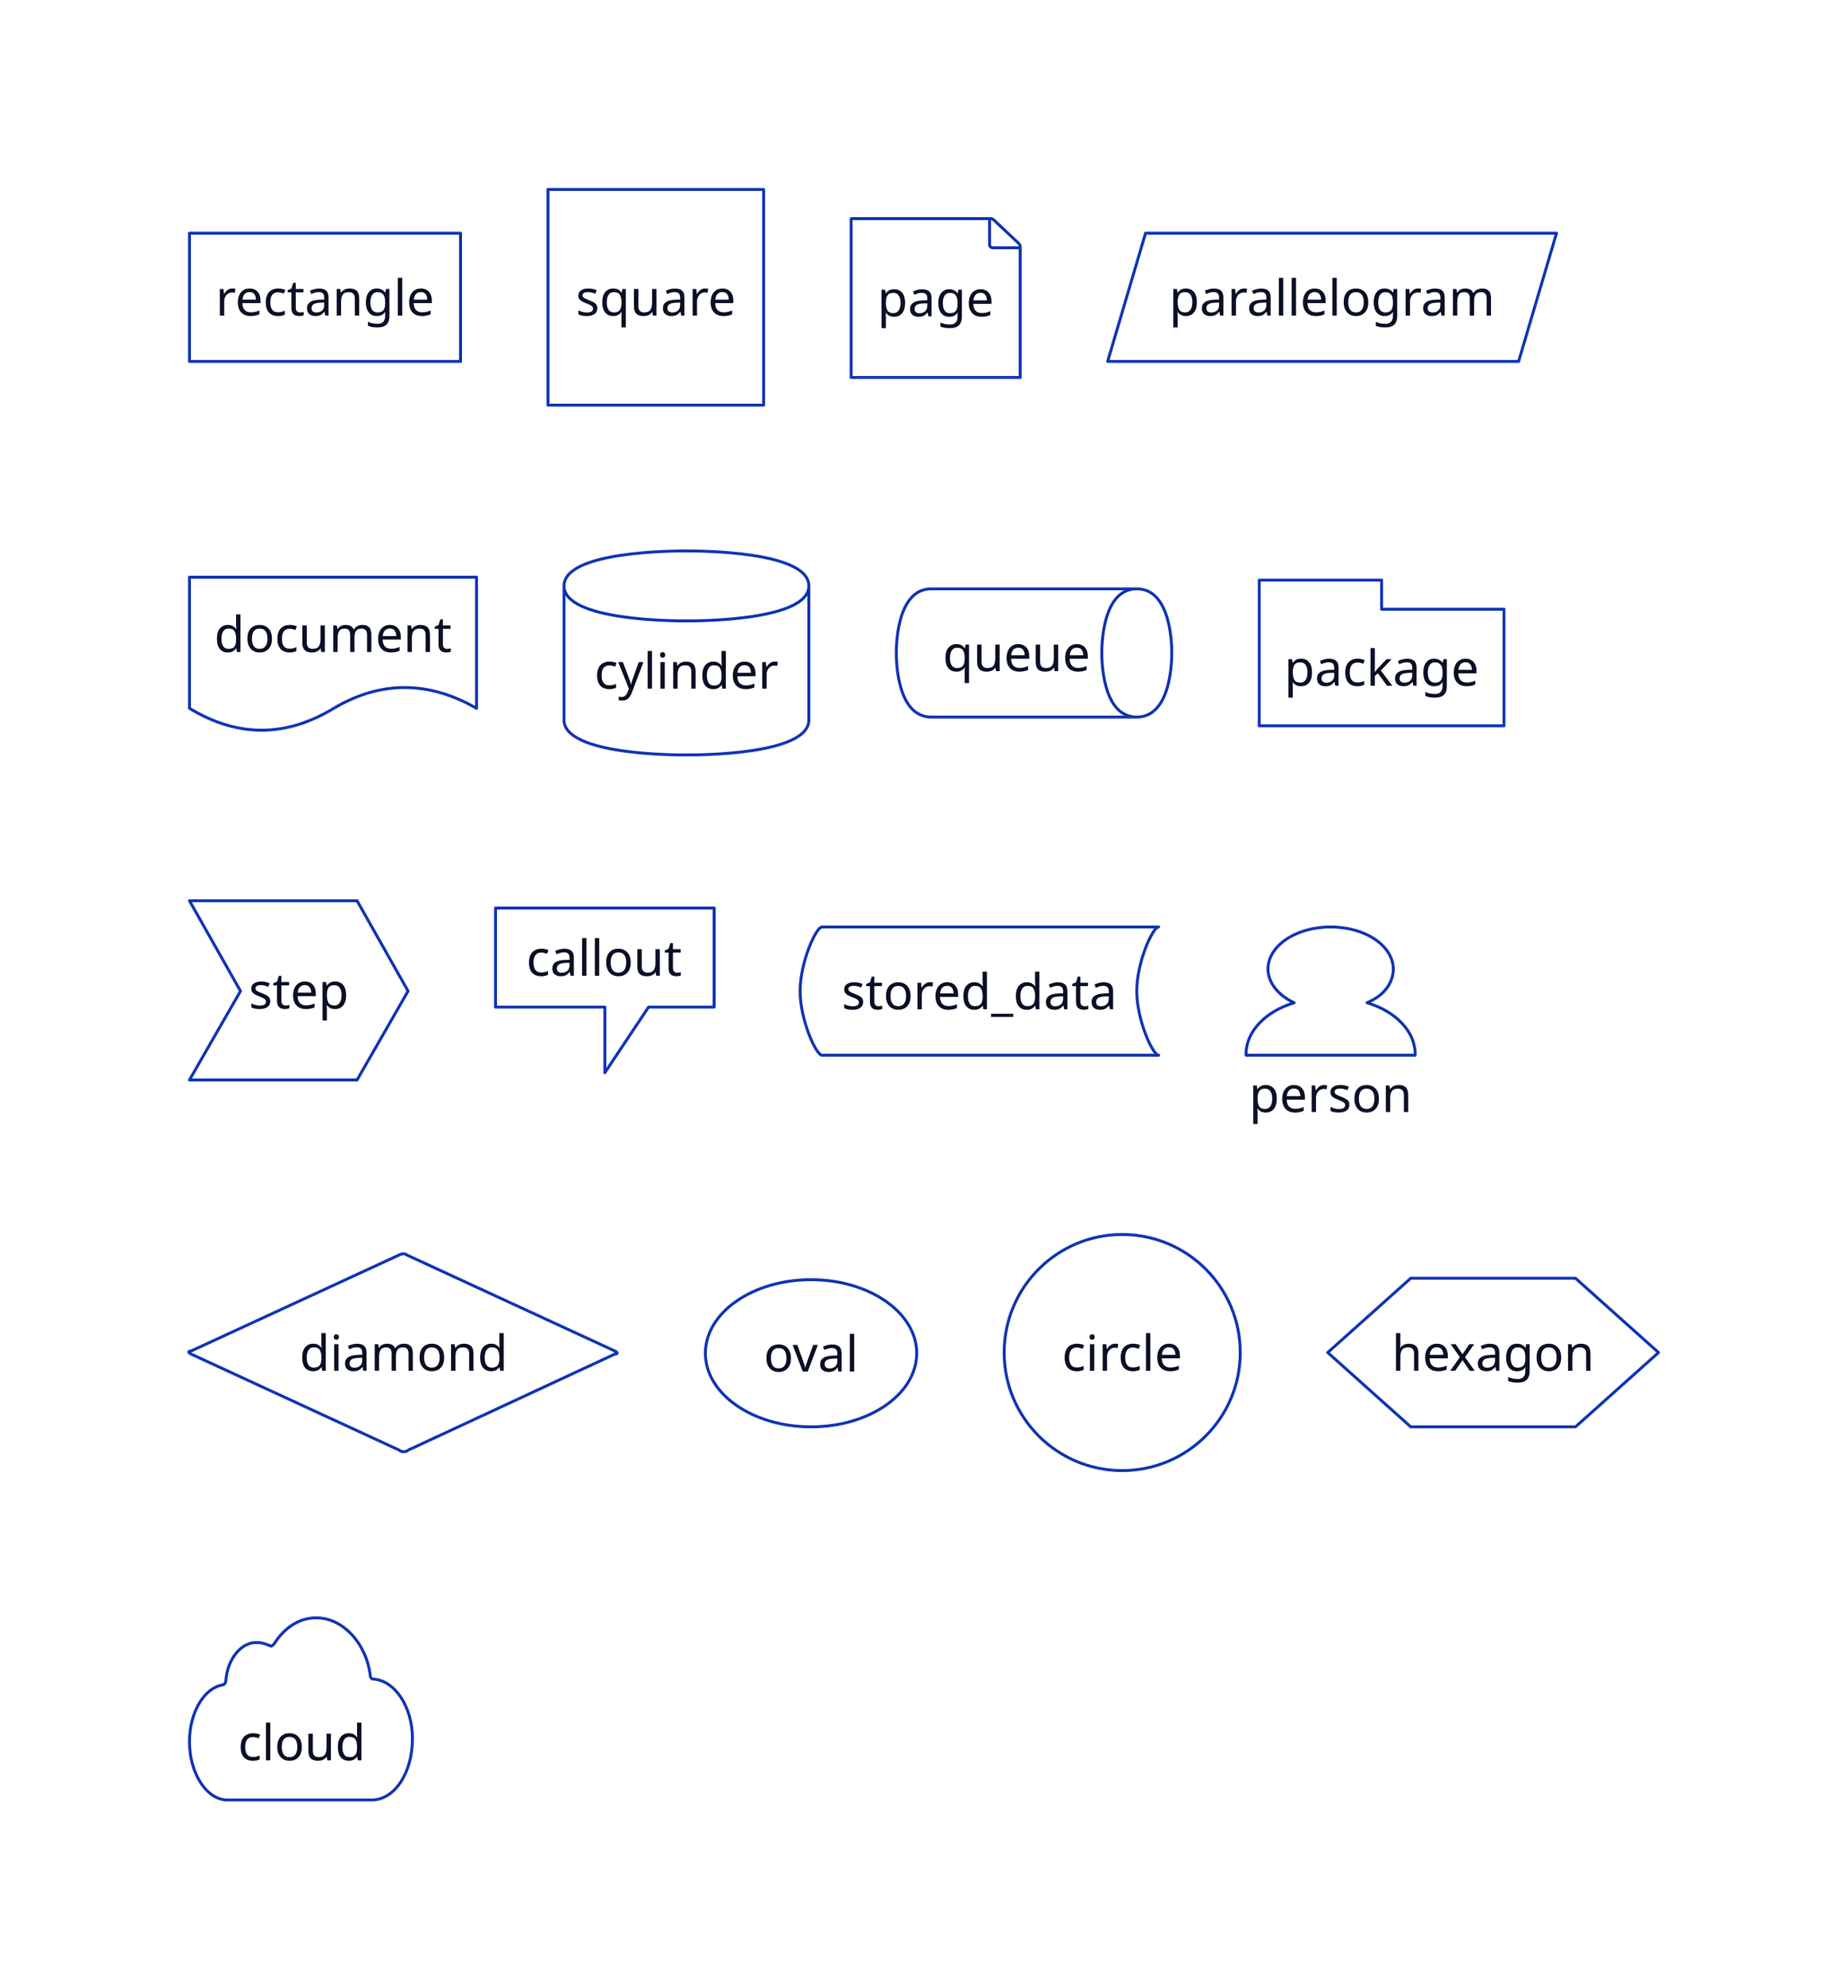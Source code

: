 # Shape catalog of standard shapes

classes: {
  hidden: {
    label: ""
    style.fill: transparent
    style.stroke-width: 0
  }
}

style.fill: transparent

grid-rows: 5

one: {
  class: hidden
  rectangle.shape: rectangle
  square.shape: square
  page.shape: page
  parallelogram.shape: parallelogram

  # Color fixups to ensure all shapes have white fill
  # TODO change this to use globs when implemented
  rectangle.style.fill: white
  square.style.fill: white
  page.style.fill: white
  parallelogram.style.fill: white

  rectangle.style.font-size: 34
  square.style.font-size: 34
  page.style.font-size: 34
  parallelogram.style.font-size: 34
}

two: {
  class: hidden
  document.shape: document
  cylinder.shape: cylinder
  queue.shape: queue
  package.shape: package

  document.style.fill: white
  cylinder.style.fill: white
  queue.style.fill: white
  package.style.fill: white

  document.style.font-size: 34
  cylinder.style.font-size: 34
  queue.style.font-size: 34
  package.style.font-size: 34
}

three: {
  class: hidden
  step.shape: step
  callout.shape: callout
  stored_data.shape: stored_data
  person.shape: person

  step.style.fill: white
  stored_data.style.fill: white
  person.style.fill: white

  step.style.font-size: 34
  callout.style.font-size: 34
  stored_data.style.font-size: 34
  person.style.font-size: 34
}

four: {
  class: hidden
  diamond.shape: diamond
  oval.shape: oval
  circle.shape: circle
  hexagon.shape: hexagon

  diamond.style.fill: white
  oval.style.fill: white
  circle.style.fill: white
  hexagon.style.fill: white

  diamond.style.font-size: 34
  oval.style.font-size: 34
  circle.style.font-size: 34
  hexagon.style.font-size: 34
}

five: {
  class: hidden
  cloud.shape: cloud
  cloud.style.font-size: 34
}
